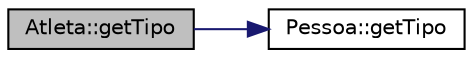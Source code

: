 digraph "Atleta::getTipo"
{
 // LATEX_PDF_SIZE
  edge [fontname="Helvetica",fontsize="10",labelfontname="Helvetica",labelfontsize="10"];
  node [fontname="Helvetica",fontsize="10",shape=record];
  rankdir="LR";
  Node1 [label="Atleta::getTipo",height=0.2,width=0.4,color="black", fillcolor="grey75", style="filled", fontcolor="black",tooltip="Retorna o tipo (Atleta) de um Atleta."];
  Node1 -> Node2 [color="midnightblue",fontsize="10",style="solid",fontname="Helvetica"];
  Node2 [label="Pessoa::getTipo",height=0.2,width=0.4,color="black", fillcolor="white", style="filled",URL="$class_pessoa.html#ae80c858da2e3a0142469121e2943b83a",tooltip="Retorna uma string vazia, visto que o tipo de pessoa (Atleta ou Staff) está definido nas suas classes..."];
}
